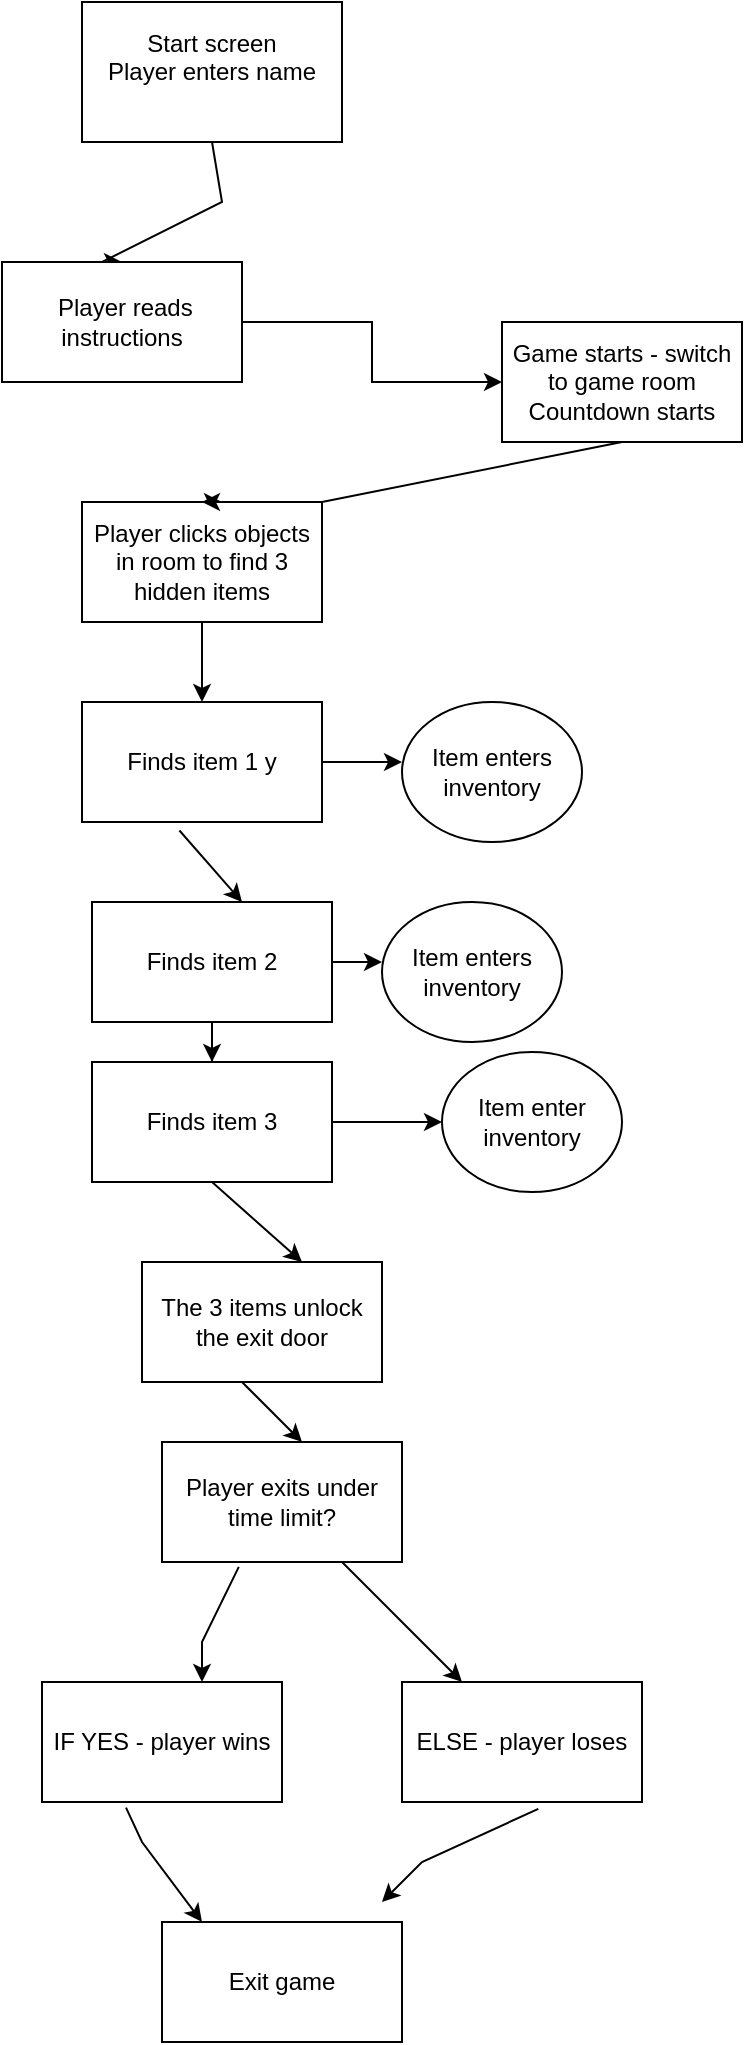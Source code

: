 <mxfile version="24.6.4" type="google">
  <diagram name="Page-1" id="42HeRTajs2h-MDuZdaqg">
    <mxGraphModel grid="1" page="1" gridSize="10" guides="1" tooltips="1" connect="1" arrows="1" fold="1" pageScale="1" pageWidth="827" pageHeight="1169" math="0" shadow="0">
      <root>
        <mxCell id="0" />
        <mxCell id="1" parent="0" />
        <mxCell id="sRkfl3_Sl9mSZS6yeD2P-1" value="Start screen&lt;div&gt;Player enters name&lt;/div&gt;&lt;div&gt;&lt;br&gt;&lt;/div&gt;" style="rounded=0;whiteSpace=wrap;html=1;" vertex="1" parent="1">
          <mxGeometry x="90" y="30" width="130" height="70" as="geometry" />
        </mxCell>
        <mxCell id="sRkfl3_Sl9mSZS6yeD2P-2" value="Game starts - switch to game room&lt;div&gt;Countdown starts&lt;/div&gt;" style="rounded=0;whiteSpace=wrap;html=1;" vertex="1" parent="1">
          <mxGeometry x="300" y="190" width="120" height="60" as="geometry" />
        </mxCell>
        <mxCell id="sRkfl3_Sl9mSZS6yeD2P-7" style="edgeStyle=orthogonalEdgeStyle;rounded=0;orthogonalLoop=1;jettySize=auto;html=1;exitX=0.5;exitY=1;exitDx=0;exitDy=0;" edge="1" parent="1" source="sRkfl3_Sl9mSZS6yeD2P-3" target="sRkfl3_Sl9mSZS6yeD2P-8">
          <mxGeometry relative="1" as="geometry">
            <mxPoint x="150" y="380" as="targetPoint" />
          </mxGeometry>
        </mxCell>
        <mxCell id="NNTbiNwH3wWB6xPEeeT0-4" style="edgeStyle=orthogonalEdgeStyle;rounded=0;orthogonalLoop=1;jettySize=auto;html=1;exitX=0.5;exitY=0;exitDx=0;exitDy=0;" edge="1" parent="1" source="sRkfl3_Sl9mSZS6yeD2P-3">
          <mxGeometry relative="1" as="geometry">
            <mxPoint x="160" y="280" as="targetPoint" />
          </mxGeometry>
        </mxCell>
        <mxCell id="sRkfl3_Sl9mSZS6yeD2P-3" value="Player clicks objects in room to find 3 hidden items" style="rounded=0;whiteSpace=wrap;html=1;" vertex="1" parent="1">
          <mxGeometry x="90" y="280" width="120" height="60" as="geometry" />
        </mxCell>
        <mxCell id="sRkfl3_Sl9mSZS6yeD2P-4" value="" style="endArrow=classic;html=1;rounded=0;exitX=0.5;exitY=1;exitDx=0;exitDy=0;entryX=0.5;entryY=0;entryDx=0;entryDy=0;" edge="1" parent="1" source="sRkfl3_Sl9mSZS6yeD2P-1" target="NNTbiNwH3wWB6xPEeeT0-1">
          <mxGeometry width="50" height="50" relative="1" as="geometry">
            <mxPoint x="390" y="260" as="sourcePoint" />
            <mxPoint x="440" y="210" as="targetPoint" />
            <Array as="points">
              <mxPoint x="160" y="130" />
              <mxPoint x="100" y="160" />
            </Array>
          </mxGeometry>
        </mxCell>
        <mxCell id="sRkfl3_Sl9mSZS6yeD2P-5" value="" style="endArrow=classic;html=1;rounded=0;exitX=0.5;exitY=1;exitDx=0;exitDy=0;entryX=0.5;entryY=0;entryDx=0;entryDy=0;" edge="1" parent="1" source="sRkfl3_Sl9mSZS6yeD2P-2" target="sRkfl3_Sl9mSZS6yeD2P-3">
          <mxGeometry width="50" height="50" relative="1" as="geometry">
            <mxPoint x="390" y="260" as="sourcePoint" />
            <mxPoint x="440" y="210" as="targetPoint" />
            <Array as="points">
              <mxPoint x="210" y="280" />
            </Array>
          </mxGeometry>
        </mxCell>
        <mxCell id="NNTbiNwH3wWB6xPEeeT0-10" style="edgeStyle=orthogonalEdgeStyle;rounded=0;orthogonalLoop=1;jettySize=auto;html=1;exitX=1;exitY=0.5;exitDx=0;exitDy=0;" edge="1" parent="1" source="sRkfl3_Sl9mSZS6yeD2P-8">
          <mxGeometry relative="1" as="geometry">
            <mxPoint x="250" y="410" as="targetPoint" />
          </mxGeometry>
        </mxCell>
        <mxCell id="sRkfl3_Sl9mSZS6yeD2P-8" value="Finds item 1 y" style="rounded=0;whiteSpace=wrap;html=1;" vertex="1" parent="1">
          <mxGeometry x="90" y="380" width="120" height="60" as="geometry" />
        </mxCell>
        <mxCell id="SE4vjiJ-MWA33R_5dS_1-2" value="" style="endArrow=classic;html=1;rounded=0;exitX=0.406;exitY=1.071;exitDx=0;exitDy=0;exitPerimeter=0;" edge="1" parent="1" source="sRkfl3_Sl9mSZS6yeD2P-8">
          <mxGeometry width="50" height="50" relative="1" as="geometry">
            <mxPoint x="150" y="490" as="sourcePoint" />
            <mxPoint x="170" y="480" as="targetPoint" />
          </mxGeometry>
        </mxCell>
        <mxCell id="NNTbiNwH3wWB6xPEeeT0-3" style="edgeStyle=orthogonalEdgeStyle;rounded=0;orthogonalLoop=1;jettySize=auto;html=1;exitX=1;exitY=0.5;exitDx=0;exitDy=0;" edge="1" parent="1" source="NNTbiNwH3wWB6xPEeeT0-1" target="sRkfl3_Sl9mSZS6yeD2P-2">
          <mxGeometry relative="1" as="geometry" />
        </mxCell>
        <mxCell id="NNTbiNwH3wWB6xPEeeT0-1" value="&amp;nbsp;Player reads instructions" style="rounded=0;whiteSpace=wrap;html=1;" vertex="1" parent="1">
          <mxGeometry x="50" y="160" width="120" height="60" as="geometry" />
        </mxCell>
        <mxCell id="NNTbiNwH3wWB6xPEeeT0-7" style="edgeStyle=orthogonalEdgeStyle;rounded=0;orthogonalLoop=1;jettySize=auto;html=1;exitX=0.5;exitY=1;exitDx=0;exitDy=0;" edge="1" parent="1" source="NNTbiNwH3wWB6xPEeeT0-5" target="NNTbiNwH3wWB6xPEeeT0-8">
          <mxGeometry relative="1" as="geometry">
            <mxPoint x="155" y="590" as="targetPoint" />
          </mxGeometry>
        </mxCell>
        <mxCell id="NNTbiNwH3wWB6xPEeeT0-11" style="edgeStyle=orthogonalEdgeStyle;rounded=0;orthogonalLoop=1;jettySize=auto;html=1;exitX=1;exitY=0.5;exitDx=0;exitDy=0;" edge="1" parent="1" source="NNTbiNwH3wWB6xPEeeT0-5">
          <mxGeometry relative="1" as="geometry">
            <mxPoint x="240" y="510" as="targetPoint" />
          </mxGeometry>
        </mxCell>
        <mxCell id="NNTbiNwH3wWB6xPEeeT0-5" value="Finds item 2" style="rounded=0;whiteSpace=wrap;html=1;" vertex="1" parent="1">
          <mxGeometry x="95" y="480" width="120" height="60" as="geometry" />
        </mxCell>
        <mxCell id="NNTbiNwH3wWB6xPEeeT0-12" style="edgeStyle=orthogonalEdgeStyle;rounded=0;orthogonalLoop=1;jettySize=auto;html=1;exitX=1;exitY=0.5;exitDx=0;exitDy=0;" edge="1" parent="1" source="NNTbiNwH3wWB6xPEeeT0-8">
          <mxGeometry relative="1" as="geometry">
            <mxPoint x="270" y="590" as="targetPoint" />
          </mxGeometry>
        </mxCell>
        <mxCell id="NNTbiNwH3wWB6xPEeeT0-8" value="Finds item 3" style="rounded=0;whiteSpace=wrap;html=1;" vertex="1" parent="1">
          <mxGeometry x="95" y="560" width="120" height="60" as="geometry" />
        </mxCell>
        <mxCell id="NNTbiNwH3wWB6xPEeeT0-14" value="Item enters inventory" style="ellipse;whiteSpace=wrap;html=1;" vertex="1" parent="1">
          <mxGeometry x="250" y="380" width="90" height="70" as="geometry" />
        </mxCell>
        <mxCell id="NNTbiNwH3wWB6xPEeeT0-15" value="Item enters inventory" style="ellipse;whiteSpace=wrap;html=1;" vertex="1" parent="1">
          <mxGeometry x="240" y="480" width="90" height="70" as="geometry" />
        </mxCell>
        <mxCell id="NNTbiNwH3wWB6xPEeeT0-16" value="Item enter inventory" style="ellipse;whiteSpace=wrap;html=1;" vertex="1" parent="1">
          <mxGeometry x="270" y="555" width="90" height="70" as="geometry" />
        </mxCell>
        <mxCell id="NNTbiNwH3wWB6xPEeeT0-18" value="" style="endArrow=classic;html=1;rounded=0;exitX=0.5;exitY=1;exitDx=0;exitDy=0;" edge="1" parent="1" source="NNTbiNwH3wWB6xPEeeT0-8">
          <mxGeometry width="50" height="50" relative="1" as="geometry">
            <mxPoint x="180" y="660" as="sourcePoint" />
            <mxPoint x="200" y="660" as="targetPoint" />
          </mxGeometry>
        </mxCell>
        <mxCell id="NNTbiNwH3wWB6xPEeeT0-19" value="The 3 items unlock the exit door" style="rounded=0;whiteSpace=wrap;html=1;" vertex="1" parent="1">
          <mxGeometry x="120" y="660" width="120" height="60" as="geometry" />
        </mxCell>
        <mxCell id="NNTbiNwH3wWB6xPEeeT0-20" value="" style="endArrow=classic;html=1;rounded=0;" edge="1" parent="1">
          <mxGeometry width="50" height="50" relative="1" as="geometry">
            <mxPoint x="170" y="720" as="sourcePoint" />
            <mxPoint x="200" y="750" as="targetPoint" />
            <Array as="points">
              <mxPoint x="170" y="720" />
            </Array>
          </mxGeometry>
        </mxCell>
        <mxCell id="NNTbiNwH3wWB6xPEeeT0-21" value="Exit game" style="rounded=0;whiteSpace=wrap;html=1;" vertex="1" parent="1">
          <mxGeometry x="130" y="990" width="120" height="60" as="geometry" />
        </mxCell>
        <mxCell id="NNTbiNwH3wWB6xPEeeT0-22" value="Player exits under time limit?" style="rounded=0;whiteSpace=wrap;html=1;" vertex="1" parent="1">
          <mxGeometry x="130" y="750" width="120" height="60" as="geometry" />
        </mxCell>
        <mxCell id="NNTbiNwH3wWB6xPEeeT0-23" value="" style="endArrow=classic;html=1;rounded=0;exitX=0.75;exitY=1;exitDx=0;exitDy=0;" edge="1" parent="1" source="NNTbiNwH3wWB6xPEeeT0-22">
          <mxGeometry width="50" height="50" relative="1" as="geometry">
            <mxPoint x="220" y="870" as="sourcePoint" />
            <mxPoint x="280" y="870" as="targetPoint" />
          </mxGeometry>
        </mxCell>
        <mxCell id="NNTbiNwH3wWB6xPEeeT0-24" value="" style="endArrow=classic;html=1;rounded=0;exitX=0.32;exitY=1.041;exitDx=0;exitDy=0;exitPerimeter=0;" edge="1" parent="1" source="NNTbiNwH3wWB6xPEeeT0-22">
          <mxGeometry width="50" height="50" relative="1" as="geometry">
            <mxPoint x="370" y="770" as="sourcePoint" />
            <mxPoint x="150" y="870" as="targetPoint" />
            <Array as="points">
              <mxPoint x="150" y="850" />
            </Array>
          </mxGeometry>
        </mxCell>
        <mxCell id="NNTbiNwH3wWB6xPEeeT0-25" value="IF YES - player wins" style="rounded=0;whiteSpace=wrap;html=1;" vertex="1" parent="1">
          <mxGeometry x="70" y="870" width="120" height="60" as="geometry" />
        </mxCell>
        <mxCell id="NNTbiNwH3wWB6xPEeeT0-26" value="ELSE - player loses" style="rounded=0;whiteSpace=wrap;html=1;" vertex="1" parent="1">
          <mxGeometry x="250" y="870" width="120" height="60" as="geometry" />
        </mxCell>
        <mxCell id="NNTbiNwH3wWB6xPEeeT0-27" value="" style="endArrow=classic;html=1;rounded=0;exitX=0.568;exitY=1.057;exitDx=0;exitDy=0;exitPerimeter=0;" edge="1" parent="1" source="NNTbiNwH3wWB6xPEeeT0-26">
          <mxGeometry width="50" height="50" relative="1" as="geometry">
            <mxPoint x="370" y="890" as="sourcePoint" />
            <mxPoint x="240" y="980" as="targetPoint" />
            <Array as="points">
              <mxPoint x="260" y="960" />
            </Array>
          </mxGeometry>
        </mxCell>
        <mxCell id="NNTbiNwH3wWB6xPEeeT0-28" value="" style="endArrow=classic;html=1;rounded=0;exitX=0.35;exitY=1.047;exitDx=0;exitDy=0;exitPerimeter=0;" edge="1" parent="1" source="NNTbiNwH3wWB6xPEeeT0-25">
          <mxGeometry width="50" height="50" relative="1" as="geometry">
            <mxPoint x="370" y="890" as="sourcePoint" />
            <mxPoint x="150" y="990" as="targetPoint" />
            <Array as="points">
              <mxPoint x="120" y="950" />
            </Array>
          </mxGeometry>
        </mxCell>
      </root>
    </mxGraphModel>
  </diagram>
</mxfile>
